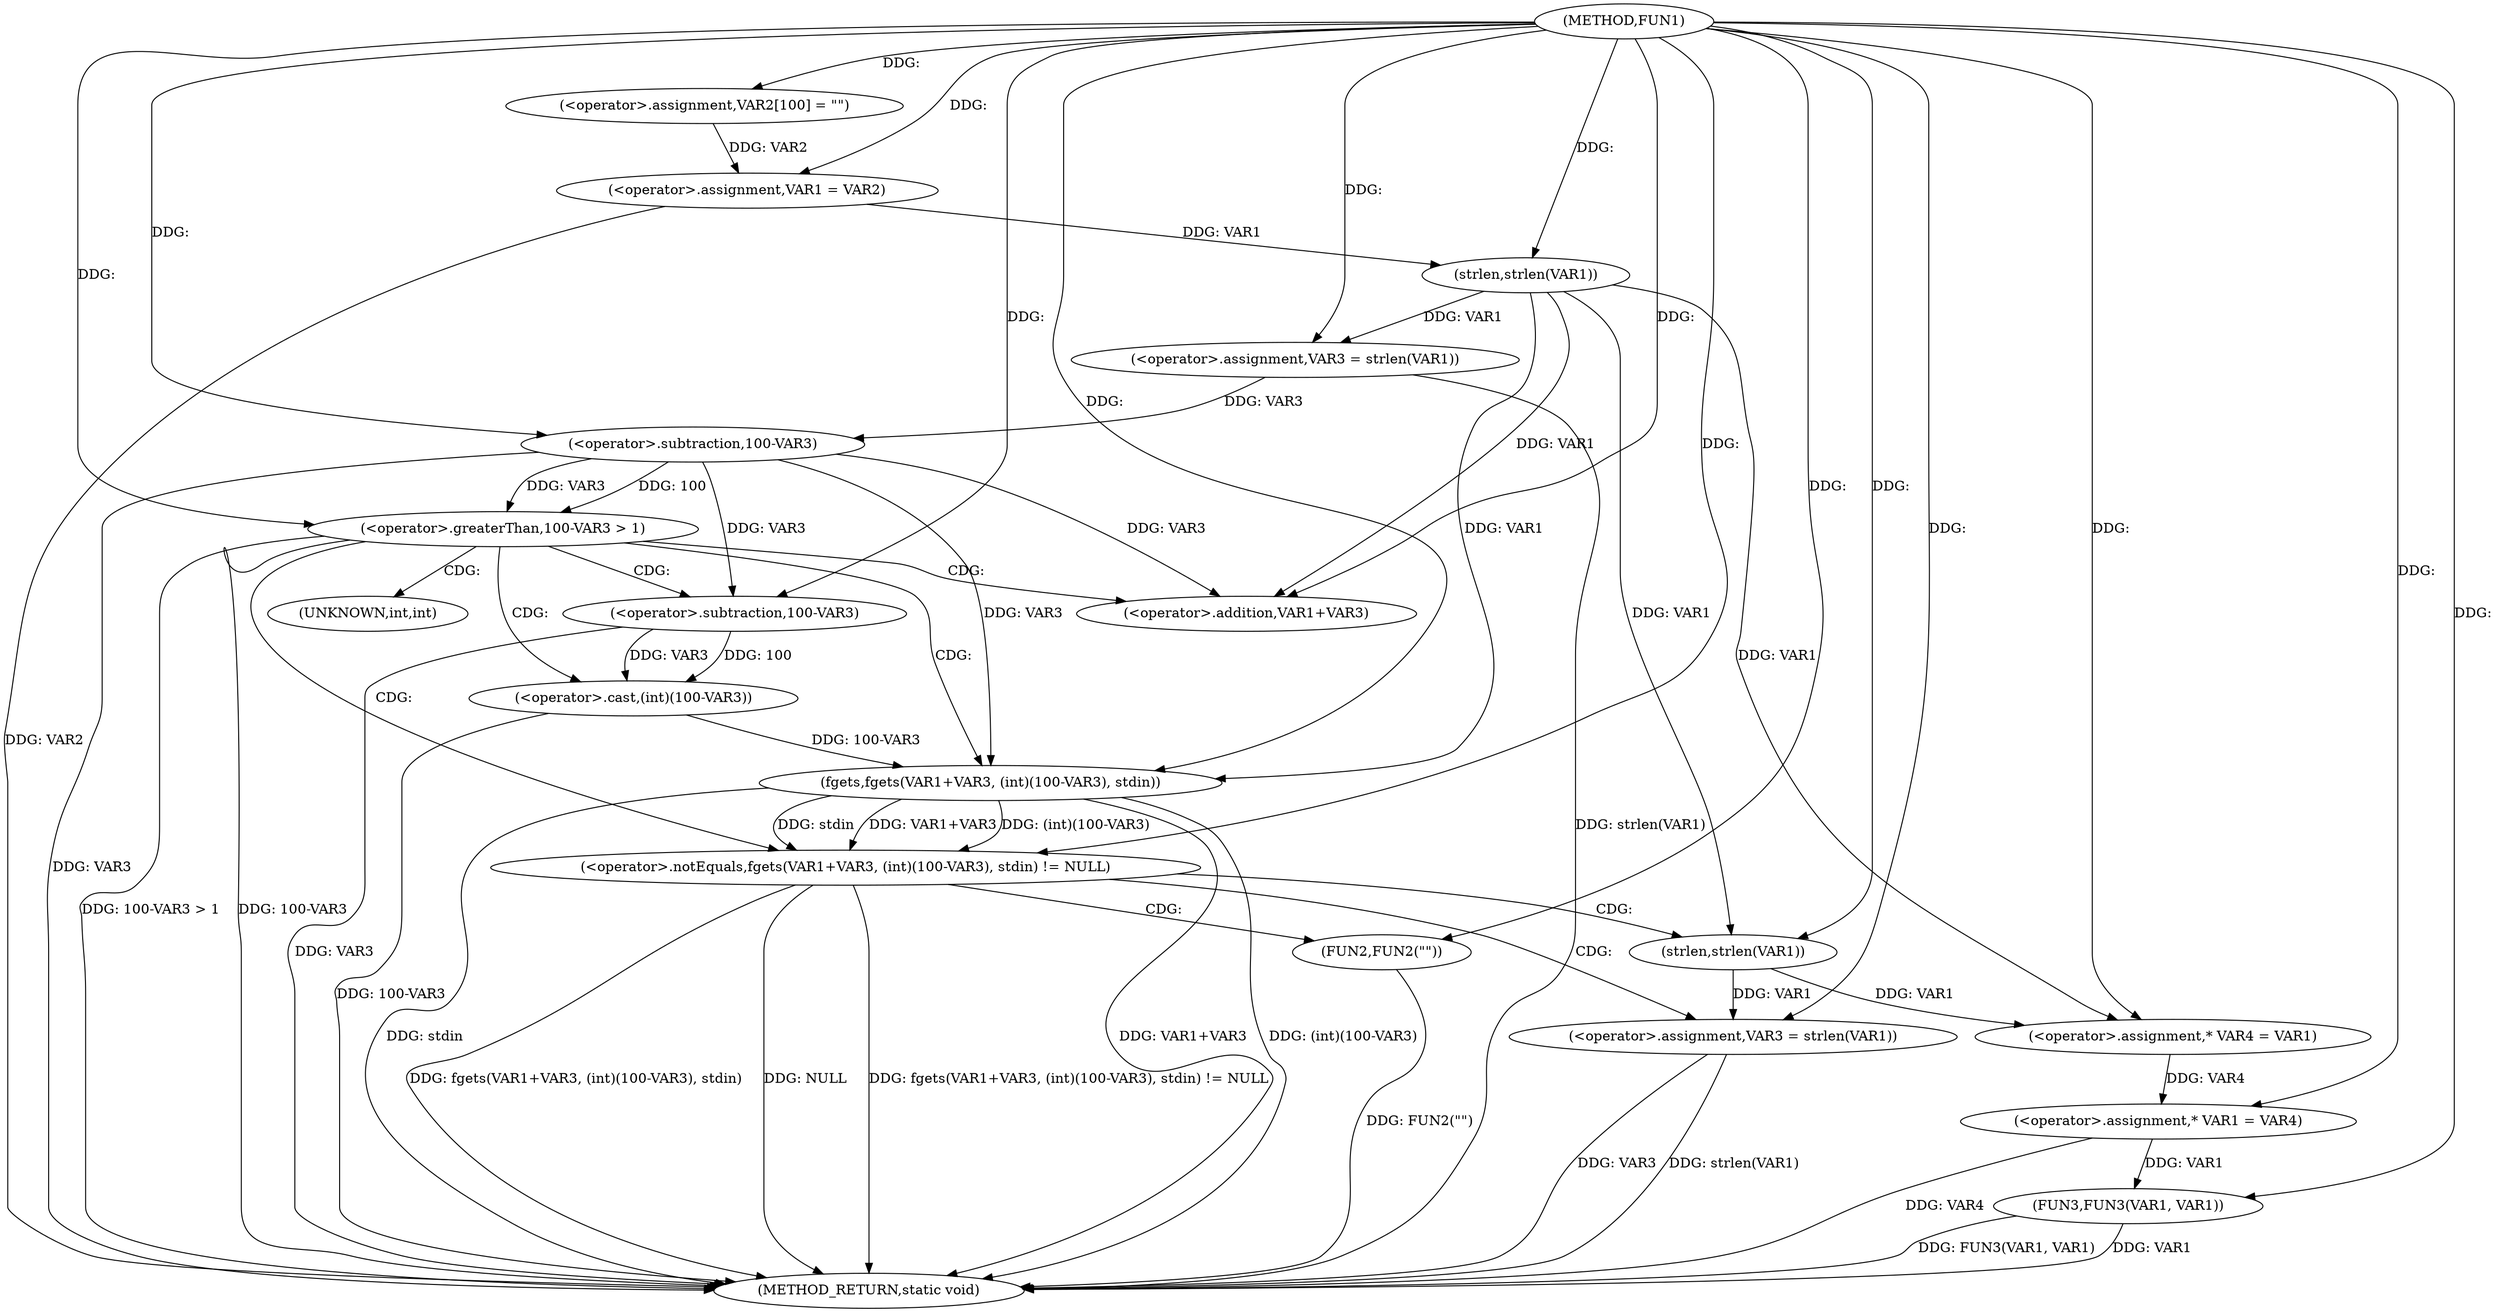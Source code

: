 digraph FUN1 {  
"1000100" [label = "(METHOD,FUN1)" ]
"1000158" [label = "(METHOD_RETURN,static void)" ]
"1000104" [label = "(<operator>.assignment,VAR2[100] = \"\")" ]
"1000107" [label = "(<operator>.assignment,VAR1 = VAR2)" ]
"1000112" [label = "(<operator>.assignment,VAR3 = strlen(VAR1))" ]
"1000114" [label = "(strlen,strlen(VAR1))" ]
"1000117" [label = "(<operator>.greaterThan,100-VAR3 > 1)" ]
"1000118" [label = "(<operator>.subtraction,100-VAR3)" ]
"1000124" [label = "(<operator>.notEquals,fgets(VAR1+VAR3, (int)(100-VAR3), stdin) != NULL)" ]
"1000125" [label = "(fgets,fgets(VAR1+VAR3, (int)(100-VAR3), stdin))" ]
"1000126" [label = "(<operator>.addition,VAR1+VAR3)" ]
"1000129" [label = "(<operator>.cast,(int)(100-VAR3))" ]
"1000131" [label = "(<operator>.subtraction,100-VAR3)" ]
"1000137" [label = "(<operator>.assignment,VAR3 = strlen(VAR1))" ]
"1000139" [label = "(strlen,strlen(VAR1))" ]
"1000144" [label = "(FUN2,FUN2(\"\"))" ]
"1000148" [label = "(<operator>.assignment,* VAR4 = VAR1)" ]
"1000152" [label = "(<operator>.assignment,* VAR1 = VAR4)" ]
"1000155" [label = "(FUN3,FUN3(VAR1, VAR1))" ]
"1000130" [label = "(UNKNOWN,int,int)" ]
  "1000117" -> "1000158"  [ label = "DDG: 100-VAR3 > 1"] 
  "1000125" -> "1000158"  [ label = "DDG: VAR1+VAR3"] 
  "1000124" -> "1000158"  [ label = "DDG: fgets(VAR1+VAR3, (int)(100-VAR3), stdin)"] 
  "1000155" -> "1000158"  [ label = "DDG: VAR1"] 
  "1000112" -> "1000158"  [ label = "DDG: strlen(VAR1)"] 
  "1000137" -> "1000158"  [ label = "DDG: strlen(VAR1)"] 
  "1000117" -> "1000158"  [ label = "DDG: 100-VAR3"] 
  "1000152" -> "1000158"  [ label = "DDG: VAR4"] 
  "1000125" -> "1000158"  [ label = "DDG: (int)(100-VAR3)"] 
  "1000155" -> "1000158"  [ label = "DDG: FUN3(VAR1, VAR1)"] 
  "1000144" -> "1000158"  [ label = "DDG: FUN2(\"\")"] 
  "1000125" -> "1000158"  [ label = "DDG: stdin"] 
  "1000131" -> "1000158"  [ label = "DDG: VAR3"] 
  "1000124" -> "1000158"  [ label = "DDG: NULL"] 
  "1000118" -> "1000158"  [ label = "DDG: VAR3"] 
  "1000137" -> "1000158"  [ label = "DDG: VAR3"] 
  "1000107" -> "1000158"  [ label = "DDG: VAR2"] 
  "1000129" -> "1000158"  [ label = "DDG: 100-VAR3"] 
  "1000124" -> "1000158"  [ label = "DDG: fgets(VAR1+VAR3, (int)(100-VAR3), stdin) != NULL"] 
  "1000100" -> "1000104"  [ label = "DDG: "] 
  "1000104" -> "1000107"  [ label = "DDG: VAR2"] 
  "1000100" -> "1000107"  [ label = "DDG: "] 
  "1000114" -> "1000112"  [ label = "DDG: VAR1"] 
  "1000100" -> "1000112"  [ label = "DDG: "] 
  "1000107" -> "1000114"  [ label = "DDG: VAR1"] 
  "1000100" -> "1000114"  [ label = "DDG: "] 
  "1000118" -> "1000117"  [ label = "DDG: 100"] 
  "1000118" -> "1000117"  [ label = "DDG: VAR3"] 
  "1000100" -> "1000118"  [ label = "DDG: "] 
  "1000112" -> "1000118"  [ label = "DDG: VAR3"] 
  "1000100" -> "1000117"  [ label = "DDG: "] 
  "1000125" -> "1000124"  [ label = "DDG: VAR1+VAR3"] 
  "1000125" -> "1000124"  [ label = "DDG: (int)(100-VAR3)"] 
  "1000125" -> "1000124"  [ label = "DDG: stdin"] 
  "1000114" -> "1000125"  [ label = "DDG: VAR1"] 
  "1000100" -> "1000125"  [ label = "DDG: "] 
  "1000118" -> "1000125"  [ label = "DDG: VAR3"] 
  "1000114" -> "1000126"  [ label = "DDG: VAR1"] 
  "1000100" -> "1000126"  [ label = "DDG: "] 
  "1000118" -> "1000126"  [ label = "DDG: VAR3"] 
  "1000129" -> "1000125"  [ label = "DDG: 100-VAR3"] 
  "1000131" -> "1000129"  [ label = "DDG: 100"] 
  "1000131" -> "1000129"  [ label = "DDG: VAR3"] 
  "1000100" -> "1000131"  [ label = "DDG: "] 
  "1000118" -> "1000131"  [ label = "DDG: VAR3"] 
  "1000100" -> "1000124"  [ label = "DDG: "] 
  "1000139" -> "1000137"  [ label = "DDG: VAR1"] 
  "1000100" -> "1000137"  [ label = "DDG: "] 
  "1000100" -> "1000139"  [ label = "DDG: "] 
  "1000114" -> "1000139"  [ label = "DDG: VAR1"] 
  "1000100" -> "1000144"  [ label = "DDG: "] 
  "1000139" -> "1000148"  [ label = "DDG: VAR1"] 
  "1000114" -> "1000148"  [ label = "DDG: VAR1"] 
  "1000100" -> "1000148"  [ label = "DDG: "] 
  "1000148" -> "1000152"  [ label = "DDG: VAR4"] 
  "1000100" -> "1000152"  [ label = "DDG: "] 
  "1000152" -> "1000155"  [ label = "DDG: VAR1"] 
  "1000100" -> "1000155"  [ label = "DDG: "] 
  "1000117" -> "1000129"  [ label = "CDG: "] 
  "1000117" -> "1000124"  [ label = "CDG: "] 
  "1000117" -> "1000125"  [ label = "CDG: "] 
  "1000117" -> "1000130"  [ label = "CDG: "] 
  "1000117" -> "1000131"  [ label = "CDG: "] 
  "1000117" -> "1000126"  [ label = "CDG: "] 
  "1000124" -> "1000137"  [ label = "CDG: "] 
  "1000124" -> "1000139"  [ label = "CDG: "] 
  "1000124" -> "1000144"  [ label = "CDG: "] 
}
